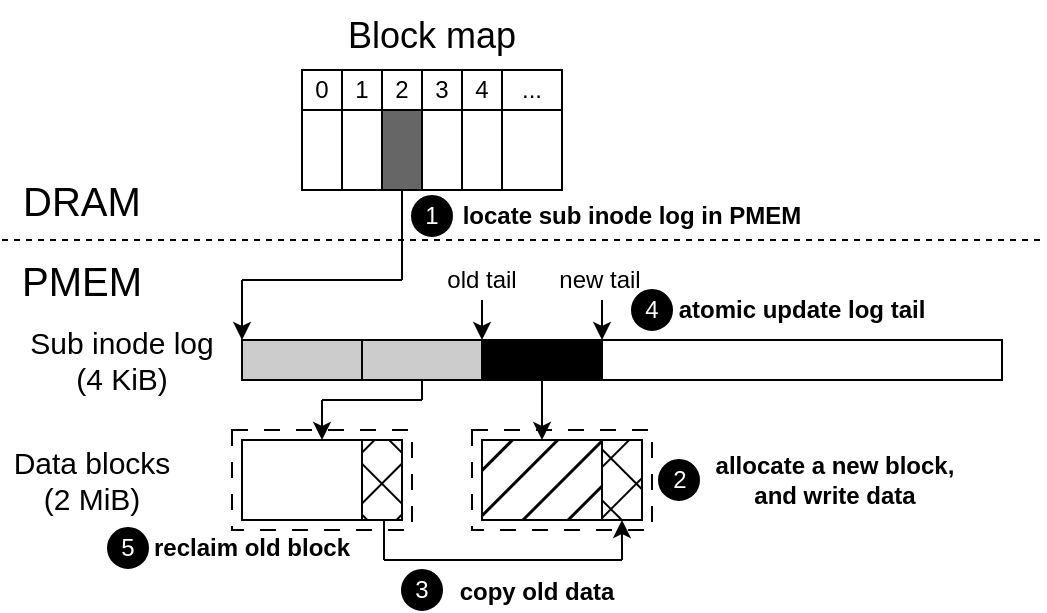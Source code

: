 <mxfile version="24.3.0" type="github">
  <diagram name="Page-1" id="1Dvkutj9wqZVP7vQXgIb">
    <mxGraphModel dx="2074" dy="1140" grid="1" gridSize="10" guides="1" tooltips="1" connect="1" arrows="1" fold="1" page="1" pageScale="1" pageWidth="850" pageHeight="1100" math="0" shadow="0">
      <root>
        <mxCell id="0" />
        <mxCell id="1" parent="0" />
        <mxCell id="FcrFrRqbFrsatVIIR7yG-1" value="" style="endArrow=none;dashed=1;html=1;rounded=0;" parent="1" edge="1">
          <mxGeometry width="50" height="50" relative="1" as="geometry">
            <mxPoint y="120" as="sourcePoint" />
            <mxPoint x="520" y="120" as="targetPoint" />
          </mxGeometry>
        </mxCell>
        <mxCell id="FcrFrRqbFrsatVIIR7yG-2" value="&lt;font style=&quot;font-size: 20px;&quot;&gt;DRAM&lt;/font&gt;" style="rounded=0;whiteSpace=wrap;html=1;fillColor=none;strokeColor=none;" parent="1" vertex="1">
          <mxGeometry y="80" width="80" height="40" as="geometry" />
        </mxCell>
        <mxCell id="FcrFrRqbFrsatVIIR7yG-3" value="&lt;font style=&quot;font-size: 20px;&quot;&gt;PMEM&lt;/font&gt;" style="rounded=0;whiteSpace=wrap;html=1;fillColor=none;strokeColor=none;" parent="1" vertex="1">
          <mxGeometry y="120" width="80" height="40" as="geometry" />
        </mxCell>
        <mxCell id="FcrFrRqbFrsatVIIR7yG-4" value="0" style="rounded=0;whiteSpace=wrap;html=1;fillColor=none;" parent="1" vertex="1">
          <mxGeometry x="150" y="35" width="20" height="20" as="geometry" />
        </mxCell>
        <mxCell id="FcrFrRqbFrsatVIIR7yG-5" value="1" style="rounded=0;whiteSpace=wrap;html=1;fillColor=none;" parent="1" vertex="1">
          <mxGeometry x="170" y="35" width="20" height="20" as="geometry" />
        </mxCell>
        <mxCell id="FcrFrRqbFrsatVIIR7yG-6" value="2" style="rounded=0;whiteSpace=wrap;html=1;fillColor=none;" parent="1" vertex="1">
          <mxGeometry x="190" y="35" width="20" height="20" as="geometry" />
        </mxCell>
        <mxCell id="FcrFrRqbFrsatVIIR7yG-7" value="3" style="rounded=0;whiteSpace=wrap;html=1;fillColor=none;" parent="1" vertex="1">
          <mxGeometry x="210" y="35" width="20" height="20" as="geometry" />
        </mxCell>
        <mxCell id="FcrFrRqbFrsatVIIR7yG-8" value="4" style="rounded=0;whiteSpace=wrap;html=1;fillColor=none;" parent="1" vertex="1">
          <mxGeometry x="230" y="35" width="20" height="20" as="geometry" />
        </mxCell>
        <mxCell id="FcrFrRqbFrsatVIIR7yG-9" value="..." style="rounded=0;whiteSpace=wrap;html=1;fillColor=none;" parent="1" vertex="1">
          <mxGeometry x="250" y="35" width="30" height="20" as="geometry" />
        </mxCell>
        <mxCell id="FcrFrRqbFrsatVIIR7yG-10" value="" style="rounded=0;whiteSpace=wrap;html=1;fillColor=none;" parent="1" vertex="1">
          <mxGeometry x="150" y="55" width="20" height="40" as="geometry" />
        </mxCell>
        <mxCell id="FcrFrRqbFrsatVIIR7yG-11" value="" style="rounded=0;whiteSpace=wrap;html=1;fillColor=none;" parent="1" vertex="1">
          <mxGeometry x="170" y="55" width="20" height="40" as="geometry" />
        </mxCell>
        <mxCell id="FcrFrRqbFrsatVIIR7yG-12" value="" style="rounded=0;whiteSpace=wrap;html=1;fillColor=#666666;" parent="1" vertex="1">
          <mxGeometry x="190" y="55" width="20" height="40" as="geometry" />
        </mxCell>
        <mxCell id="FcrFrRqbFrsatVIIR7yG-13" value="" style="rounded=0;whiteSpace=wrap;html=1;fillColor=none;" parent="1" vertex="1">
          <mxGeometry x="210" y="55" width="20" height="40" as="geometry" />
        </mxCell>
        <mxCell id="FcrFrRqbFrsatVIIR7yG-14" value="" style="rounded=0;whiteSpace=wrap;html=1;fillColor=none;" parent="1" vertex="1">
          <mxGeometry x="230" y="55" width="20" height="40" as="geometry" />
        </mxCell>
        <mxCell id="FcrFrRqbFrsatVIIR7yG-15" value="" style="rounded=0;whiteSpace=wrap;html=1;fillColor=none;" parent="1" vertex="1">
          <mxGeometry x="250" y="55" width="30" height="40" as="geometry" />
        </mxCell>
        <mxCell id="FcrFrRqbFrsatVIIR7yG-16" value="" style="rounded=0;whiteSpace=wrap;html=1;fillColor=#CCCCCC;" parent="1" vertex="1">
          <mxGeometry x="120" y="170" width="60" height="20" as="geometry" />
        </mxCell>
        <mxCell id="FcrFrRqbFrsatVIIR7yG-18" value="" style="rounded=0;whiteSpace=wrap;html=1;fillColor=#000000;" parent="1" vertex="1">
          <mxGeometry x="240" y="170" width="60" height="20" as="geometry" />
        </mxCell>
        <mxCell id="FcrFrRqbFrsatVIIR7yG-19" value="" style="rounded=0;whiteSpace=wrap;html=1;" parent="1" vertex="1">
          <mxGeometry x="300" y="170" width="200" height="20" as="geometry" />
        </mxCell>
        <mxCell id="FcrFrRqbFrsatVIIR7yG-22" value="&lt;font style=&quot;font-size: 15px;&quot;&gt;Sub inode log&lt;/font&gt;&lt;div&gt;&lt;font style=&quot;font-size: 15px;&quot;&gt;(4 KiB)&lt;/font&gt;&lt;/div&gt;" style="rounded=0;whiteSpace=wrap;html=1;fillColor=none;strokeColor=none;" parent="1" vertex="1">
          <mxGeometry y="157.5" width="120" height="45" as="geometry" />
        </mxCell>
        <mxCell id="FcrFrRqbFrsatVIIR7yG-23" value="&lt;font style=&quot;font-size: 12px;&quot;&gt;old tail&lt;/font&gt;" style="rounded=0;whiteSpace=wrap;html=1;fillColor=none;strokeColor=none;" parent="1" vertex="1">
          <mxGeometry x="220" y="130" width="40" height="20" as="geometry" />
        </mxCell>
        <mxCell id="a1dksQierBHJueGm9jTr-5" style="edgeStyle=orthogonalEdgeStyle;rounded=0;orthogonalLoop=1;jettySize=auto;html=1;exitX=0.5;exitY=1;exitDx=0;exitDy=0;entryX=1;entryY=0;entryDx=0;entryDy=0;" edge="1" parent="1" target="FcrFrRqbFrsatVIIR7yG-18">
          <mxGeometry relative="1" as="geometry">
            <mxPoint x="300" y="150" as="sourcePoint" />
          </mxGeometry>
        </mxCell>
        <mxCell id="FcrFrRqbFrsatVIIR7yG-24" value="&lt;font style=&quot;font-size: 12px;&quot;&gt;new tail&lt;/font&gt;" style="rounded=0;whiteSpace=wrap;html=1;fillColor=none;strokeColor=none;" parent="1" vertex="1">
          <mxGeometry x="274" y="130" width="50" height="20" as="geometry" />
        </mxCell>
        <mxCell id="FcrFrRqbFrsatVIIR7yG-34" value="&lt;font style=&quot;font-size: 18px;&quot;&gt;Block map&lt;/font&gt;" style="rounded=0;whiteSpace=wrap;html=1;fillColor=none;strokeColor=none;" parent="1" vertex="1">
          <mxGeometry x="150" width="130" height="35" as="geometry" />
        </mxCell>
        <mxCell id="FcrFrRqbFrsatVIIR7yG-35" value="&lt;font style=&quot;font-size: 15px;&quot;&gt;Data blocks&lt;/font&gt;&lt;div&gt;&lt;font style=&quot;font-size: 15px;&quot;&gt;(2 MiB)&lt;/font&gt;&lt;/div&gt;" style="rounded=0;whiteSpace=wrap;html=1;fillColor=none;strokeColor=none;" parent="1" vertex="1">
          <mxGeometry y="220" width="90" height="40" as="geometry" />
        </mxCell>
        <mxCell id="7bWyixLGcGMEeV_3WNz_-1" value="&lt;font color=&quot;#ffffff&quot;&gt;1&lt;/font&gt;" style="ellipse;whiteSpace=wrap;html=1;aspect=fixed;fillColor=#000000;" parent="1" vertex="1">
          <mxGeometry x="205" y="98" width="20" height="20" as="geometry" />
        </mxCell>
        <mxCell id="7bWyixLGcGMEeV_3WNz_-2" value="&lt;font color=&quot;#ffffff&quot;&gt;2&lt;/font&gt;" style="ellipse;whiteSpace=wrap;html=1;aspect=fixed;fillColor=#000000;" parent="1" vertex="1">
          <mxGeometry x="328.5" y="230" width="20" height="20" as="geometry" />
        </mxCell>
        <mxCell id="7bWyixLGcGMEeV_3WNz_-3" value="&lt;font color=&quot;#ffffff&quot;&gt;4&lt;/font&gt;" style="ellipse;whiteSpace=wrap;html=1;aspect=fixed;fillColor=#000000;" parent="1" vertex="1">
          <mxGeometry x="315" y="145" width="20" height="20" as="geometry" />
        </mxCell>
        <mxCell id="jlncPJkVaWCYWcdui12d-1" value="&lt;font style=&quot;font-size: 12px;&quot;&gt;&lt;b&gt;locate sub inode log in PMEM&lt;/b&gt;&lt;/font&gt;" style="rounded=0;whiteSpace=wrap;html=1;fillColor=none;strokeColor=none;" parent="1" vertex="1">
          <mxGeometry x="225" y="99" width="180" height="18" as="geometry" />
        </mxCell>
        <mxCell id="jlncPJkVaWCYWcdui12d-5" value="&lt;b&gt;atomic update log tail&lt;/b&gt;" style="rounded=0;whiteSpace=wrap;html=1;fillColor=none;strokeColor=none;" parent="1" vertex="1">
          <mxGeometry x="335" y="146" width="130" height="18" as="geometry" />
        </mxCell>
        <mxCell id="jlncPJkVaWCYWcdui12d-6" value="&lt;b&gt;allocate a new block,&lt;/b&gt;&lt;div&gt;&lt;b&gt;and write data&lt;/b&gt;&lt;/div&gt;" style="rounded=0;whiteSpace=wrap;html=1;fillColor=none;strokeColor=none;" parent="1" vertex="1">
          <mxGeometry x="351.5" y="231" width="128.5" height="18" as="geometry" />
        </mxCell>
        <mxCell id="a1dksQierBHJueGm9jTr-2" value="" style="rounded=0;whiteSpace=wrap;html=1;fillColor=#CCCCCC;" vertex="1" parent="1">
          <mxGeometry x="180" y="170" width="60" height="20" as="geometry" />
        </mxCell>
        <mxCell id="a1dksQierBHJueGm9jTr-4" value="" style="endArrow=classic;html=1;rounded=0;exitX=0.5;exitY=1;exitDx=0;exitDy=0;entryX=0;entryY=0;entryDx=0;entryDy=0;" edge="1" parent="1" target="FcrFrRqbFrsatVIIR7yG-18">
          <mxGeometry width="50" height="50" relative="1" as="geometry">
            <mxPoint x="240" y="150" as="sourcePoint" />
            <mxPoint x="445" y="520" as="targetPoint" />
          </mxGeometry>
        </mxCell>
        <mxCell id="a1dksQierBHJueGm9jTr-9" value="" style="endArrow=classic;html=1;rounded=0;entryX=0;entryY=0;entryDx=0;entryDy=0;" edge="1" parent="1" target="FcrFrRqbFrsatVIIR7yG-16">
          <mxGeometry width="50" height="50" relative="1" as="geometry">
            <mxPoint x="120" y="140" as="sourcePoint" />
            <mxPoint x="200" y="360" as="targetPoint" />
          </mxGeometry>
        </mxCell>
        <mxCell id="a1dksQierBHJueGm9jTr-10" value="" style="endArrow=none;html=1;rounded=0;" edge="1" parent="1">
          <mxGeometry width="50" height="50" relative="1" as="geometry">
            <mxPoint x="120" y="140" as="sourcePoint" />
            <mxPoint x="200" y="140" as="targetPoint" />
          </mxGeometry>
        </mxCell>
        <mxCell id="a1dksQierBHJueGm9jTr-11" value="" style="endArrow=none;html=1;rounded=0;exitX=0.5;exitY=1;exitDx=0;exitDy=0;" edge="1" parent="1" source="FcrFrRqbFrsatVIIR7yG-12">
          <mxGeometry width="50" height="50" relative="1" as="geometry">
            <mxPoint x="400" y="470" as="sourcePoint" />
            <mxPoint x="200" y="140" as="targetPoint" />
          </mxGeometry>
        </mxCell>
        <mxCell id="a1dksQierBHJueGm9jTr-12" value="" style="whiteSpace=wrap;html=1;fillColor=#000000;fillStyle=hatch;" vertex="1" parent="1">
          <mxGeometry x="240" y="220" width="60" height="40" as="geometry" />
        </mxCell>
        <mxCell id="a1dksQierBHJueGm9jTr-13" value="" style="whiteSpace=wrap;html=1;fillColor=#000000;fillStyle=cross-hatch;" vertex="1" parent="1">
          <mxGeometry x="300" y="220" width="20" height="40" as="geometry" />
        </mxCell>
        <mxCell id="a1dksQierBHJueGm9jTr-14" value="" style="whiteSpace=wrap;html=1;fillColor=none;fillStyle=auto;" vertex="1" parent="1">
          <mxGeometry x="120" y="220" width="60" height="40" as="geometry" />
        </mxCell>
        <mxCell id="a1dksQierBHJueGm9jTr-15" value="" style="whiteSpace=wrap;html=1;fillColor=#000000;fillStyle=cross-hatch;" vertex="1" parent="1">
          <mxGeometry x="180" y="220" width="20" height="40" as="geometry" />
        </mxCell>
        <mxCell id="a1dksQierBHJueGm9jTr-16" value="" style="endArrow=none;html=1;rounded=0;" edge="1" parent="1">
          <mxGeometry width="50" height="50" relative="1" as="geometry">
            <mxPoint x="160" y="200" as="sourcePoint" />
            <mxPoint x="210" y="200" as="targetPoint" />
          </mxGeometry>
        </mxCell>
        <mxCell id="a1dksQierBHJueGm9jTr-18" value="" style="rounded=0;whiteSpace=wrap;html=1;fillColor=none;strokeColor=none;" vertex="1" parent="1">
          <mxGeometry x="120" y="220" width="80" height="40" as="geometry" />
        </mxCell>
        <mxCell id="a1dksQierBHJueGm9jTr-19" value="" style="endArrow=classic;html=1;rounded=0;entryX=0.5;entryY=0;entryDx=0;entryDy=0;" edge="1" parent="1" target="a1dksQierBHJueGm9jTr-18">
          <mxGeometry width="50" height="50" relative="1" as="geometry">
            <mxPoint x="160" y="200" as="sourcePoint" />
            <mxPoint x="450" y="420" as="targetPoint" />
          </mxGeometry>
        </mxCell>
        <mxCell id="a1dksQierBHJueGm9jTr-20" value="" style="endArrow=none;html=1;rounded=0;entryX=0.5;entryY=1;entryDx=0;entryDy=0;" edge="1" parent="1" target="a1dksQierBHJueGm9jTr-2">
          <mxGeometry width="50" height="50" relative="1" as="geometry">
            <mxPoint x="210" y="200" as="sourcePoint" />
            <mxPoint x="450" y="420" as="targetPoint" />
          </mxGeometry>
        </mxCell>
        <mxCell id="a1dksQierBHJueGm9jTr-22" value="" style="rounded=0;whiteSpace=wrap;html=1;fillColor=none;strokeColor=none;" vertex="1" parent="1">
          <mxGeometry x="240" y="220" width="80" height="40" as="geometry" />
        </mxCell>
        <mxCell id="a1dksQierBHJueGm9jTr-23" value="" style="endArrow=classic;html=1;rounded=0;exitX=0.5;exitY=1;exitDx=0;exitDy=0;entryX=0.375;entryY=0;entryDx=0;entryDy=0;entryPerimeter=0;" edge="1" parent="1" source="FcrFrRqbFrsatVIIR7yG-18" target="a1dksQierBHJueGm9jTr-22">
          <mxGeometry width="50" height="50" relative="1" as="geometry">
            <mxPoint x="400" y="470" as="sourcePoint" />
            <mxPoint x="450" y="420" as="targetPoint" />
          </mxGeometry>
        </mxCell>
        <mxCell id="a1dksQierBHJueGm9jTr-24" value="" style="rounded=0;whiteSpace=wrap;html=1;fillColor=none;dashed=1;dashPattern=8 8;" vertex="1" parent="1">
          <mxGeometry x="235" y="215" width="90" height="50" as="geometry" />
        </mxCell>
        <mxCell id="a1dksQierBHJueGm9jTr-25" value="" style="endArrow=none;html=1;rounded=0;" edge="1" parent="1">
          <mxGeometry width="50" height="50" relative="1" as="geometry">
            <mxPoint x="191" y="260" as="sourcePoint" />
            <mxPoint x="191" y="280" as="targetPoint" />
          </mxGeometry>
        </mxCell>
        <mxCell id="a1dksQierBHJueGm9jTr-26" value="" style="endArrow=none;html=1;rounded=0;" edge="1" parent="1">
          <mxGeometry width="50" height="50" relative="1" as="geometry">
            <mxPoint x="191" y="280" as="sourcePoint" />
            <mxPoint x="310" y="280" as="targetPoint" />
          </mxGeometry>
        </mxCell>
        <mxCell id="a1dksQierBHJueGm9jTr-27" value="" style="endArrow=classic;html=1;rounded=0;entryX=0.833;entryY=0.9;entryDx=0;entryDy=0;entryPerimeter=0;" edge="1" parent="1" target="a1dksQierBHJueGm9jTr-24">
          <mxGeometry width="50" height="50" relative="1" as="geometry">
            <mxPoint x="310" y="280" as="sourcePoint" />
            <mxPoint x="450" y="420" as="targetPoint" />
          </mxGeometry>
        </mxCell>
        <mxCell id="a1dksQierBHJueGm9jTr-28" value="&lt;font color=&quot;#ffffff&quot;&gt;3&lt;/font&gt;" style="ellipse;whiteSpace=wrap;html=1;aspect=fixed;fillColor=#000000;" vertex="1" parent="1">
          <mxGeometry x="200" y="285" width="20" height="20" as="geometry" />
        </mxCell>
        <mxCell id="a1dksQierBHJueGm9jTr-29" value="&lt;b&gt;copy old data&lt;/b&gt;" style="rounded=0;whiteSpace=wrap;html=1;fillColor=none;strokeColor=none;" vertex="1" parent="1">
          <mxGeometry x="225" y="287" width="85" height="18" as="geometry" />
        </mxCell>
        <mxCell id="a1dksQierBHJueGm9jTr-30" value="" style="rounded=0;whiteSpace=wrap;html=1;fillColor=none;dashed=1;dashPattern=8 8;" vertex="1" parent="1">
          <mxGeometry x="115" y="215" width="90" height="50" as="geometry" />
        </mxCell>
        <mxCell id="a1dksQierBHJueGm9jTr-31" value="&lt;font color=&quot;#ffffff&quot;&gt;5&lt;/font&gt;" style="ellipse;whiteSpace=wrap;html=1;aspect=fixed;fillColor=#000000;" vertex="1" parent="1">
          <mxGeometry x="53" y="264" width="20" height="20" as="geometry" />
        </mxCell>
        <mxCell id="a1dksQierBHJueGm9jTr-32" value="&lt;b&gt;reclaim old block&lt;/b&gt;" style="rounded=0;whiteSpace=wrap;html=1;fillColor=none;strokeColor=none;rotation=0;" vertex="1" parent="1">
          <mxGeometry x="70" y="265" width="110" height="18" as="geometry" />
        </mxCell>
      </root>
    </mxGraphModel>
  </diagram>
</mxfile>
